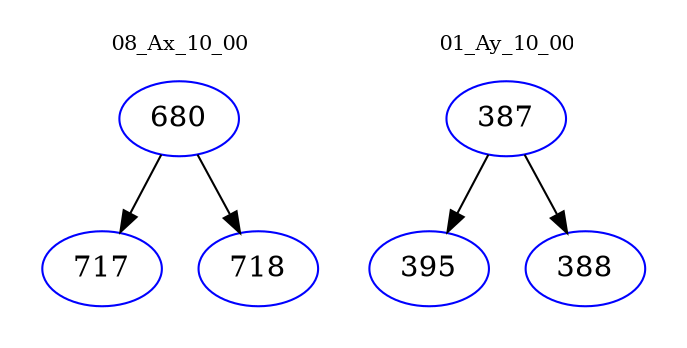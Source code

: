 digraph{
subgraph cluster_0 {
color = white
label = "08_Ax_10_00";
fontsize=10;
T0_680 [label="680", color="blue"]
T0_680 -> T0_717 [color="black"]
T0_717 [label="717", color="blue"]
T0_680 -> T0_718 [color="black"]
T0_718 [label="718", color="blue"]
}
subgraph cluster_1 {
color = white
label = "01_Ay_10_00";
fontsize=10;
T1_387 [label="387", color="blue"]
T1_387 -> T1_395 [color="black"]
T1_395 [label="395", color="blue"]
T1_387 -> T1_388 [color="black"]
T1_388 [label="388", color="blue"]
}
}

